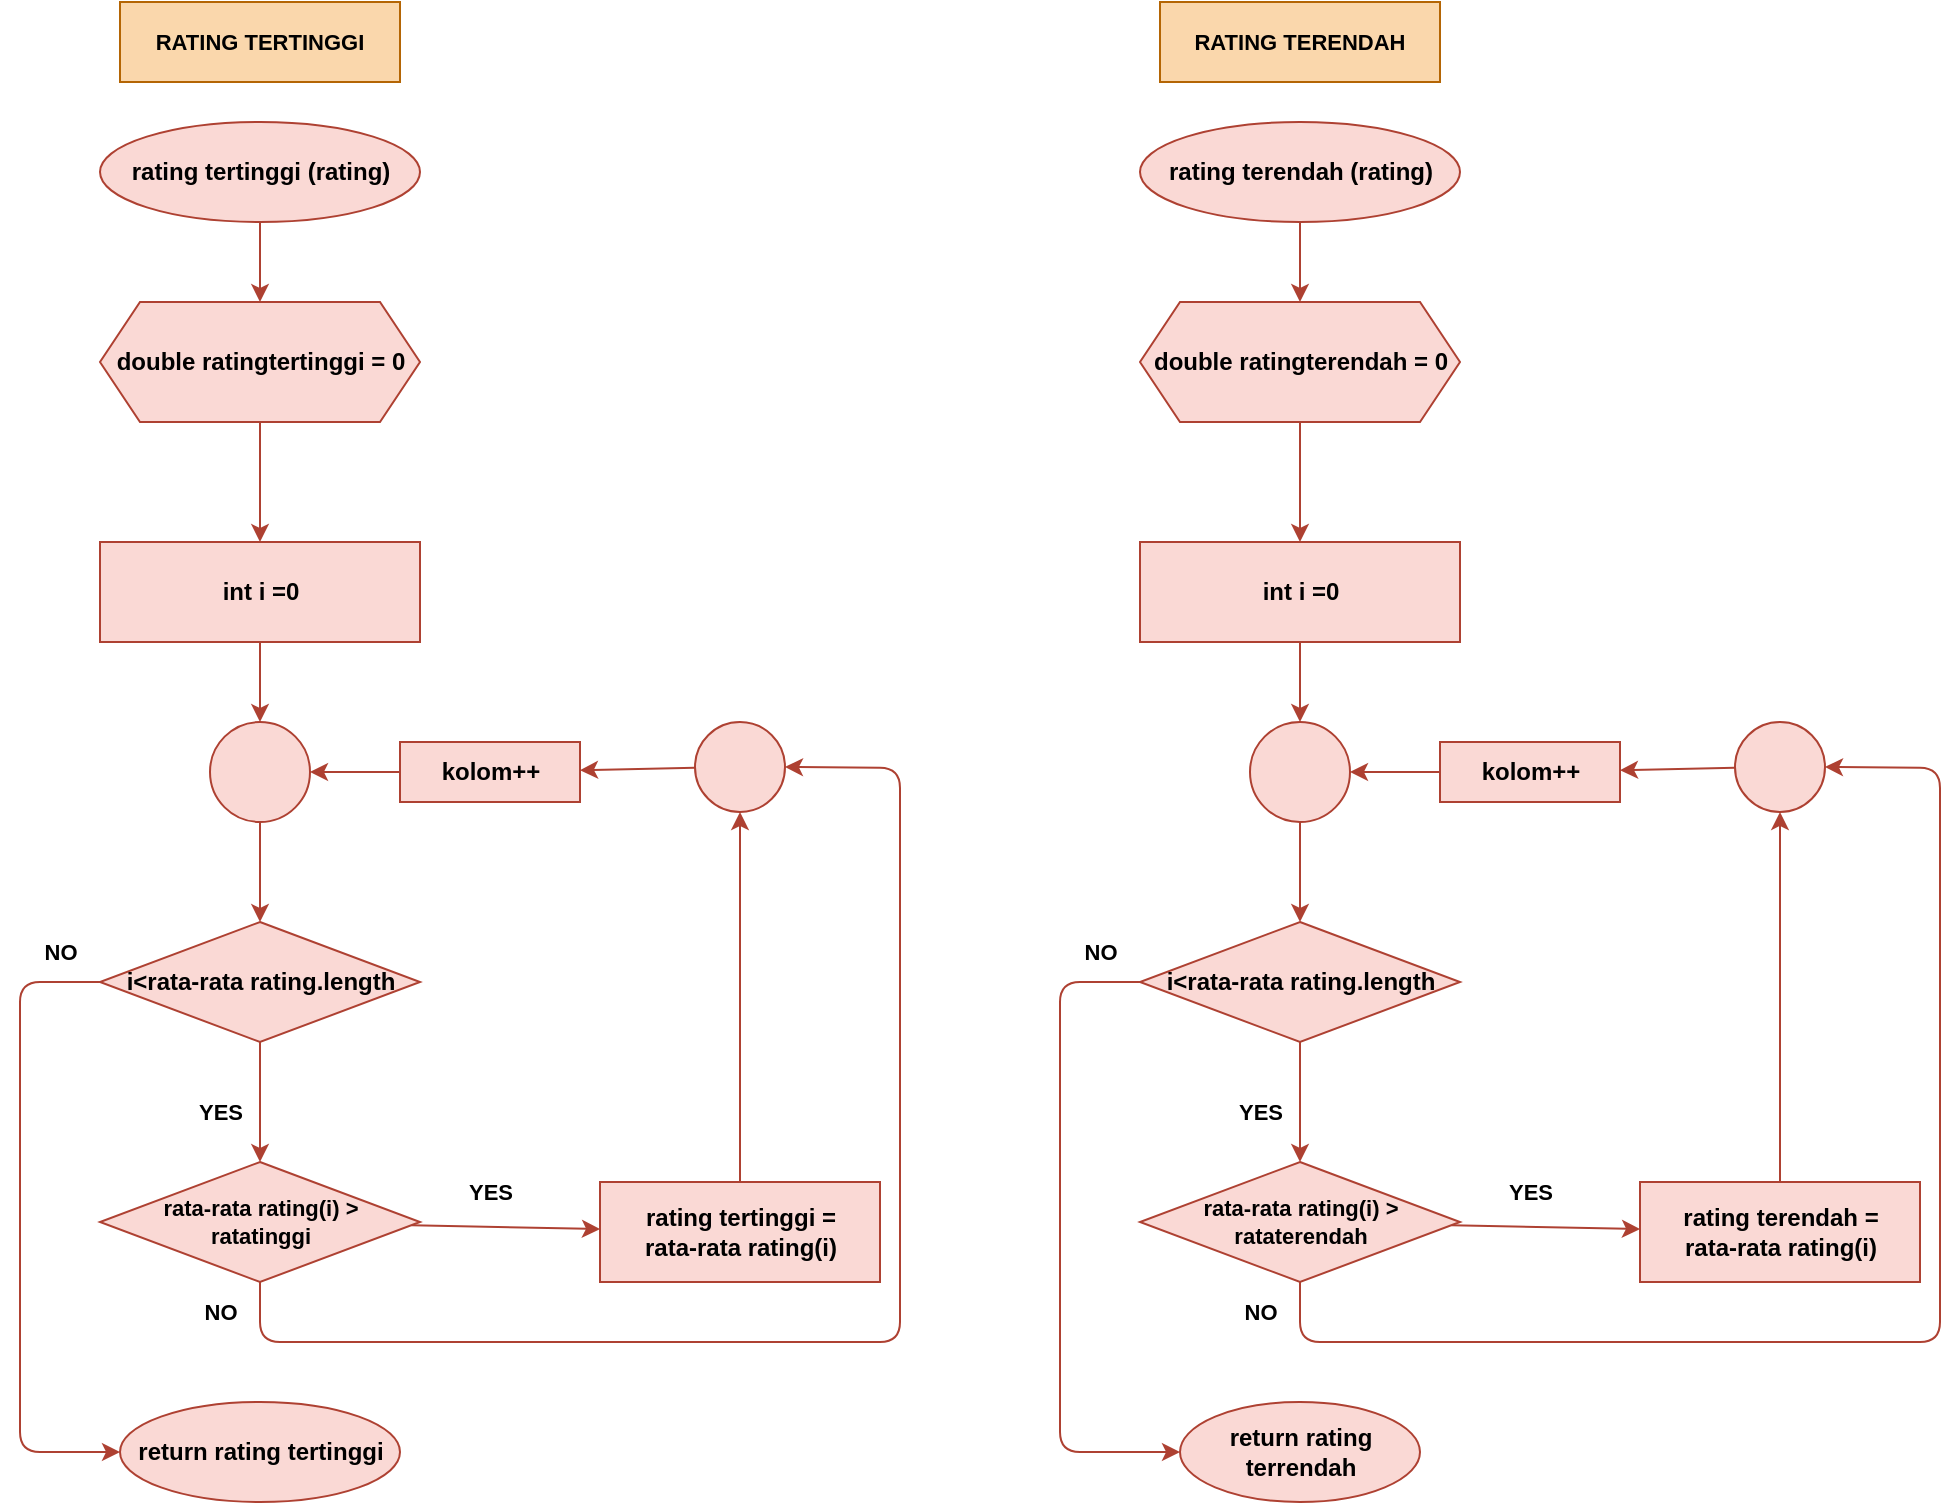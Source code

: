 <mxfile version="23.1.6" type="device">
  <diagram id="RUSn7sIF5Mcp6VQIGQVi" name="Page-1">
    <mxGraphModel dx="1050" dy="522" grid="1" gridSize="10" guides="1" tooltips="1" connect="1" arrows="1" fold="1" page="1" pageScale="1" pageWidth="850" pageHeight="1100" math="0" shadow="0">
      <root>
        <mxCell id="0" />
        <mxCell id="1" parent="0" />
        <mxCell id="4" value="" style="edgeStyle=none;html=1;fillColor=#fad9d5;strokeColor=#ae4132;fontColor=#000000;fontStyle=1" parent="1" source="2" target="3" edge="1">
          <mxGeometry relative="1" as="geometry" />
        </mxCell>
        <mxCell id="2" value="rating tertinggi (rating)" style="ellipse;html=1;fillColor=#fad9d5;strokeColor=#ae4132;fontColor=#000000;fontStyle=1" parent="1" vertex="1">
          <mxGeometry x="80" y="110" width="160" height="50" as="geometry" />
        </mxCell>
        <mxCell id="6" value="" style="edgeStyle=none;html=1;fillColor=#fad9d5;strokeColor=#ae4132;fontColor=#000000;fontStyle=1" parent="1" source="3" target="5" edge="1">
          <mxGeometry relative="1" as="geometry" />
        </mxCell>
        <mxCell id="3" value="double ratingtertinggi = 0" style="shape=hexagon;perimeter=hexagonPerimeter2;html=1;fixedSize=1;fillColor=#fad9d5;strokeColor=#ae4132;fontColor=#000000;fontStyle=1" parent="1" vertex="1">
          <mxGeometry x="80" y="200" width="160" height="60" as="geometry" />
        </mxCell>
        <mxCell id="9" value="" style="edgeStyle=none;html=1;fillColor=#fad9d5;strokeColor=#ae4132;fontColor=#000000;fontStyle=1" parent="1" source="5" target="8" edge="1">
          <mxGeometry relative="1" as="geometry" />
        </mxCell>
        <mxCell id="5" value="int i =0" style="html=1;fillColor=#fad9d5;strokeColor=#ae4132;fontColor=#000000;fontStyle=1" parent="1" vertex="1">
          <mxGeometry x="80" y="320" width="160" height="50" as="geometry" />
        </mxCell>
        <mxCell id="11" value="" style="edgeStyle=none;html=1;fillColor=#fad9d5;strokeColor=#ae4132;fontColor=#000000;fontStyle=1" parent="1" source="8" target="10" edge="1">
          <mxGeometry relative="1" as="geometry" />
        </mxCell>
        <mxCell id="8" value="" style="ellipse;html=1;fillColor=#fad9d5;strokeColor=#ae4132;fontColor=#000000;fontStyle=1" parent="1" vertex="1">
          <mxGeometry x="135" y="410" width="50" height="50" as="geometry" />
        </mxCell>
        <mxCell id="13" value="" style="edgeStyle=none;html=1;fillColor=#fad9d5;strokeColor=#ae4132;fontColor=#000000;fontStyle=1" parent="1" source="10" target="12" edge="1">
          <mxGeometry relative="1" as="geometry" />
        </mxCell>
        <mxCell id="20" style="edgeStyle=none;html=1;entryX=0;entryY=0.5;entryDx=0;entryDy=0;fillColor=#fad9d5;strokeColor=#ae4132;fontColor=#000000;fontStyle=1" parent="1" source="10" target="19" edge="1">
          <mxGeometry relative="1" as="geometry">
            <Array as="points">
              <mxPoint x="40" y="540" />
              <mxPoint x="40" y="775" />
            </Array>
          </mxGeometry>
        </mxCell>
        <mxCell id="10" value="i&amp;lt;rata-rata rating.length" style="rhombus;html=1;fillColor=#fad9d5;strokeColor=#ae4132;fontColor=#000000;fontStyle=1" parent="1" vertex="1">
          <mxGeometry x="80" y="510" width="160" height="60" as="geometry" />
        </mxCell>
        <mxCell id="15" value="" style="edgeStyle=none;html=1;fillColor=#fad9d5;strokeColor=#ae4132;fontColor=#000000;fontStyle=1" parent="1" source="12" target="14" edge="1">
          <mxGeometry relative="1" as="geometry" />
        </mxCell>
        <mxCell id="24" style="edgeStyle=none;html=1;entryX=1;entryY=0.5;entryDx=0;entryDy=0;fillColor=#fad9d5;strokeColor=#ae4132;fontColor=#000000;fontStyle=1" parent="1" source="12" target="21" edge="1">
          <mxGeometry relative="1" as="geometry">
            <Array as="points">
              <mxPoint x="160" y="720" />
              <mxPoint x="480" y="720" />
              <mxPoint x="480" y="433" />
            </Array>
          </mxGeometry>
        </mxCell>
        <mxCell id="12" value="rata-rata rating(i) &amp;gt; &lt;br&gt;ratatinggi" style="rhombus;html=1;fontSize=11;fillColor=#fad9d5;strokeColor=#ae4132;fontColor=#000000;fontStyle=1" parent="1" vertex="1">
          <mxGeometry x="80" y="630" width="160" height="60" as="geometry" />
        </mxCell>
        <mxCell id="22" style="edgeStyle=none;html=1;entryX=0.5;entryY=1;entryDx=0;entryDy=0;fillColor=#fad9d5;strokeColor=#ae4132;fontColor=#000000;fontStyle=1" parent="1" source="14" target="21" edge="1">
          <mxGeometry relative="1" as="geometry" />
        </mxCell>
        <mxCell id="14" value="rating tertinggi = &lt;br&gt;rata-rata rating(i)" style="html=1;fillColor=#fad9d5;strokeColor=#ae4132;fontColor=#000000;fontStyle=1" parent="1" vertex="1">
          <mxGeometry x="330" y="640" width="140" height="50" as="geometry" />
        </mxCell>
        <mxCell id="17" value="" style="edgeStyle=none;html=1;fillColor=#fad9d5;strokeColor=#ae4132;fontColor=#000000;fontStyle=1" parent="1" source="16" target="8" edge="1">
          <mxGeometry relative="1" as="geometry" />
        </mxCell>
        <mxCell id="16" value="kolom++" style="rounded=0;html=1;fillColor=#fad9d5;strokeColor=#ae4132;fontColor=#000000;fontStyle=1" parent="1" vertex="1">
          <mxGeometry x="230" y="420" width="90" height="30" as="geometry" />
        </mxCell>
        <mxCell id="19" value="return rating tertinggi" style="ellipse;html=1;fillColor=#fad9d5;strokeColor=#ae4132;fontColor=#000000;fontStyle=1" parent="1" vertex="1">
          <mxGeometry x="90" y="750" width="140" height="50" as="geometry" />
        </mxCell>
        <mxCell id="23" value="" style="edgeStyle=none;html=1;fillColor=#fad9d5;strokeColor=#ae4132;fontColor=#000000;fontStyle=1" parent="1" source="21" target="16" edge="1">
          <mxGeometry relative="1" as="geometry" />
        </mxCell>
        <mxCell id="21" value="" style="ellipse;html=1;aspect=fixed;fillColor=#fad9d5;strokeColor=#ae4132;fontColor=#000000;fontStyle=1" parent="1" vertex="1">
          <mxGeometry x="377.5" y="410" width="45" height="45" as="geometry" />
        </mxCell>
        <mxCell id="58" value="" style="edgeStyle=none;html=1;fillColor=#fad9d5;strokeColor=#ae4132;fontColor=#000000;fontStyle=1" parent="1" source="59" target="61" edge="1">
          <mxGeometry relative="1" as="geometry" />
        </mxCell>
        <mxCell id="59" value="rating terendah (rating)" style="ellipse;html=1;fillColor=#fad9d5;strokeColor=#ae4132;fontColor=#000000;fontStyle=1" parent="1" vertex="1">
          <mxGeometry x="600" y="110" width="160" height="50" as="geometry" />
        </mxCell>
        <mxCell id="60" value="" style="edgeStyle=none;html=1;fillColor=#fad9d5;strokeColor=#ae4132;fontColor=#000000;fontStyle=1" parent="1" source="61" target="63" edge="1">
          <mxGeometry relative="1" as="geometry" />
        </mxCell>
        <mxCell id="61" value="double ratingterendah = 0" style="shape=hexagon;perimeter=hexagonPerimeter2;html=1;fixedSize=1;fillColor=#fad9d5;strokeColor=#ae4132;fontColor=#000000;fontStyle=1" parent="1" vertex="1">
          <mxGeometry x="600" y="200" width="160" height="60" as="geometry" />
        </mxCell>
        <mxCell id="62" value="" style="edgeStyle=none;html=1;fillColor=#fad9d5;strokeColor=#ae4132;fontColor=#000000;fontStyle=1" parent="1" source="63" target="65" edge="1">
          <mxGeometry relative="1" as="geometry" />
        </mxCell>
        <mxCell id="63" value="int i =0" style="html=1;fillColor=#fad9d5;strokeColor=#ae4132;fontColor=#000000;fontStyle=1" parent="1" vertex="1">
          <mxGeometry x="600" y="320" width="160" height="50" as="geometry" />
        </mxCell>
        <mxCell id="64" value="" style="edgeStyle=none;html=1;fillColor=#fad9d5;strokeColor=#ae4132;fontColor=#000000;fontStyle=1" parent="1" source="65" target="68" edge="1">
          <mxGeometry relative="1" as="geometry" />
        </mxCell>
        <mxCell id="65" value="" style="ellipse;html=1;fillColor=#fad9d5;strokeColor=#ae4132;fontColor=#000000;fontStyle=1" parent="1" vertex="1">
          <mxGeometry x="655" y="410" width="50" height="50" as="geometry" />
        </mxCell>
        <mxCell id="66" value="" style="edgeStyle=none;html=1;fillColor=#fad9d5;strokeColor=#ae4132;fontColor=#000000;fontStyle=1" parent="1" source="68" target="71" edge="1">
          <mxGeometry relative="1" as="geometry" />
        </mxCell>
        <mxCell id="67" style="edgeStyle=none;html=1;entryX=0;entryY=0.5;entryDx=0;entryDy=0;fillColor=#fad9d5;strokeColor=#ae4132;fontColor=#000000;fontStyle=1" parent="1" source="68" target="76" edge="1">
          <mxGeometry relative="1" as="geometry">
            <Array as="points">
              <mxPoint x="560" y="540" />
              <mxPoint x="560" y="775" />
            </Array>
          </mxGeometry>
        </mxCell>
        <mxCell id="68" value="i&amp;lt;rata-rata rating.length" style="rhombus;html=1;fillColor=#fad9d5;strokeColor=#ae4132;fontColor=#000000;fontStyle=1" parent="1" vertex="1">
          <mxGeometry x="600" y="510" width="160" height="60" as="geometry" />
        </mxCell>
        <mxCell id="69" value="" style="edgeStyle=none;html=1;fillColor=#fad9d5;strokeColor=#ae4132;fontColor=#000000;fontStyle=1" parent="1" source="71" target="73" edge="1">
          <mxGeometry relative="1" as="geometry" />
        </mxCell>
        <mxCell id="70" style="edgeStyle=none;html=1;entryX=1;entryY=0.5;entryDx=0;entryDy=0;fillColor=#fad9d5;strokeColor=#ae4132;fontColor=#000000;fontStyle=1" parent="1" source="71" target="78" edge="1">
          <mxGeometry relative="1" as="geometry">
            <Array as="points">
              <mxPoint x="680" y="720" />
              <mxPoint x="1000" y="720" />
              <mxPoint x="1000" y="433" />
            </Array>
          </mxGeometry>
        </mxCell>
        <mxCell id="71" value="rata-rata rating(i) &amp;gt; &lt;br&gt;rataterendah" style="rhombus;html=1;fontSize=11;fillColor=#fad9d5;strokeColor=#ae4132;fontColor=#000000;fontStyle=1" parent="1" vertex="1">
          <mxGeometry x="600" y="630" width="160" height="60" as="geometry" />
        </mxCell>
        <mxCell id="72" style="edgeStyle=none;html=1;entryX=0.5;entryY=1;entryDx=0;entryDy=0;fillColor=#fad9d5;strokeColor=#ae4132;fontColor=#000000;fontStyle=1" parent="1" source="73" target="78" edge="1">
          <mxGeometry relative="1" as="geometry" />
        </mxCell>
        <mxCell id="73" value="rating terendah = &lt;br&gt;rata-rata rating(i)" style="html=1;fillColor=#fad9d5;strokeColor=#ae4132;fontColor=#000000;fontStyle=1" parent="1" vertex="1">
          <mxGeometry x="850" y="640" width="140" height="50" as="geometry" />
        </mxCell>
        <mxCell id="74" value="" style="edgeStyle=none;html=1;fillColor=#fad9d5;strokeColor=#ae4132;fontColor=#000000;fontStyle=1" parent="1" source="75" target="65" edge="1">
          <mxGeometry relative="1" as="geometry" />
        </mxCell>
        <mxCell id="75" value="kolom++" style="rounded=0;html=1;fillColor=#fad9d5;strokeColor=#ae4132;fontColor=#000000;fontStyle=1" parent="1" vertex="1">
          <mxGeometry x="750" y="420" width="90" height="30" as="geometry" />
        </mxCell>
        <mxCell id="76" value="return rating &lt;br&gt;terrendah" style="ellipse;html=1;fillColor=#fad9d5;strokeColor=#ae4132;fontColor=#000000;fontStyle=1" parent="1" vertex="1">
          <mxGeometry x="620" y="750" width="120" height="50" as="geometry" />
        </mxCell>
        <mxCell id="77" value="" style="edgeStyle=none;html=1;fillColor=#fad9d5;strokeColor=#ae4132;fontColor=#000000;fontStyle=1" parent="1" source="78" target="75" edge="1">
          <mxGeometry relative="1" as="geometry" />
        </mxCell>
        <mxCell id="78" value="" style="ellipse;html=1;aspect=fixed;fillColor=#fad9d5;strokeColor=#ae4132;fontColor=#000000;fontStyle=1" parent="1" vertex="1">
          <mxGeometry x="897.5" y="410" width="45" height="45" as="geometry" />
        </mxCell>
        <mxCell id="79" value="NO" style="text;html=1;fillColor=none;align=center;verticalAlign=middle;rounded=0;fontSize=11;fontStyle=1" parent="1" vertex="1">
          <mxGeometry x="30" y="510" width="60" height="30" as="geometry" />
        </mxCell>
        <mxCell id="101" value="YES" style="text;html=1;fillColor=none;align=center;verticalAlign=middle;rounded=0;fontSize=11;fontStyle=1" parent="1" vertex="1">
          <mxGeometry x="110" y="590" width="60" height="30" as="geometry" />
        </mxCell>
        <mxCell id="102" value="NO" style="text;html=1;fillColor=none;align=center;verticalAlign=middle;rounded=0;fontSize=11;fontStyle=1" parent="1" vertex="1">
          <mxGeometry x="110" y="690" width="60" height="30" as="geometry" />
        </mxCell>
        <mxCell id="103" value="YES" style="text;html=1;fillColor=none;align=center;verticalAlign=middle;rounded=0;fontSize=11;fontStyle=1" parent="1" vertex="1">
          <mxGeometry x="245" y="630" width="60" height="30" as="geometry" />
        </mxCell>
        <mxCell id="104" value="NO" style="text;html=1;fillColor=none;align=center;verticalAlign=middle;rounded=0;fontSize=11;fontStyle=1" parent="1" vertex="1">
          <mxGeometry x="550" y="510" width="60" height="30" as="geometry" />
        </mxCell>
        <mxCell id="105" value="NO" style="text;html=1;fillColor=none;align=center;verticalAlign=middle;rounded=0;fontSize=11;fontStyle=1" parent="1" vertex="1">
          <mxGeometry x="630" y="690" width="60" height="30" as="geometry" />
        </mxCell>
        <mxCell id="106" value="YES" style="text;html=1;fillColor=none;align=center;verticalAlign=middle;rounded=0;fontSize=11;fontStyle=1" parent="1" vertex="1">
          <mxGeometry x="630" y="590" width="60" height="30" as="geometry" />
        </mxCell>
        <mxCell id="107" value="YES" style="text;html=1;fillColor=none;align=center;verticalAlign=middle;rounded=0;fontSize=11;fontStyle=1" parent="1" vertex="1">
          <mxGeometry x="765" y="630" width="60" height="30" as="geometry" />
        </mxCell>
        <mxCell id="108" value="RATING TERTINGGI" style="text;html=1;strokeColor=#b46504;fillColor=#fad7ac;align=center;verticalAlign=middle;whiteSpace=wrap;rounded=0;fontSize=11;fontColor=#000000;fontStyle=1" parent="1" vertex="1">
          <mxGeometry x="90" y="50" width="140" height="40" as="geometry" />
        </mxCell>
        <mxCell id="109" value="RATING TERENDAH" style="text;html=1;strokeColor=#b46504;fillColor=#fad7ac;align=center;verticalAlign=middle;whiteSpace=wrap;rounded=0;fontSize=11;fontColor=#000000;fontStyle=1" parent="1" vertex="1">
          <mxGeometry x="610" y="50" width="140" height="40" as="geometry" />
        </mxCell>
      </root>
    </mxGraphModel>
  </diagram>
</mxfile>
